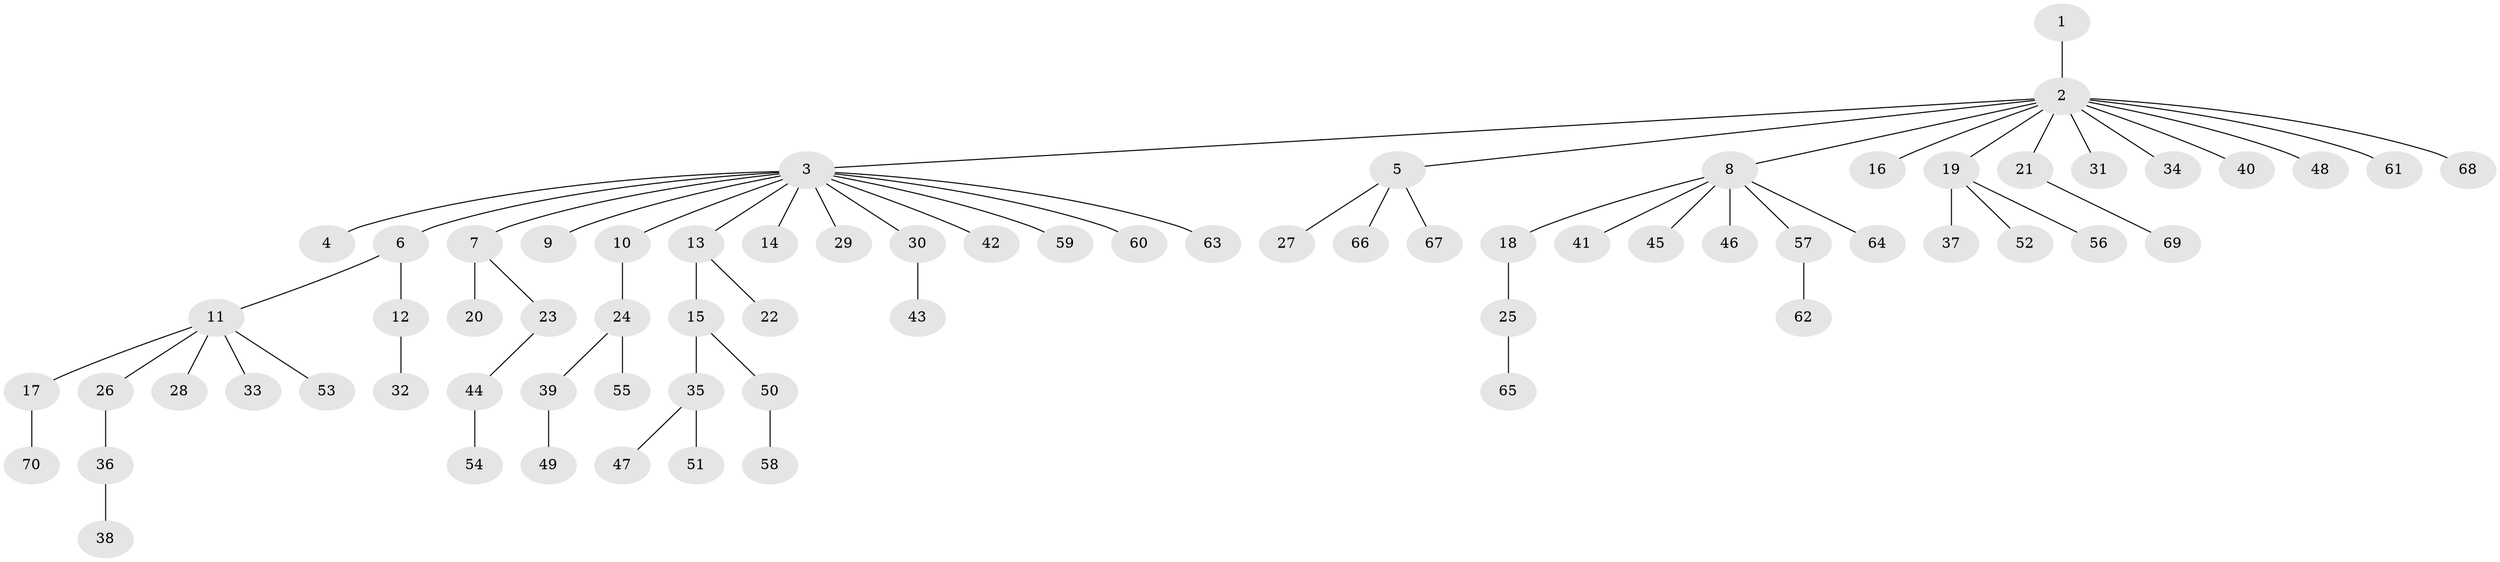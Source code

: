 // coarse degree distribution, {1: 0.72, 12: 0.02, 13: 0.02, 3: 0.04, 7: 0.02, 2: 0.14, 6: 0.02, 4: 0.02}
// Generated by graph-tools (version 1.1) at 2025/51/02/27/25 19:51:59]
// undirected, 70 vertices, 69 edges
graph export_dot {
graph [start="1"]
  node [color=gray90,style=filled];
  1;
  2;
  3;
  4;
  5;
  6;
  7;
  8;
  9;
  10;
  11;
  12;
  13;
  14;
  15;
  16;
  17;
  18;
  19;
  20;
  21;
  22;
  23;
  24;
  25;
  26;
  27;
  28;
  29;
  30;
  31;
  32;
  33;
  34;
  35;
  36;
  37;
  38;
  39;
  40;
  41;
  42;
  43;
  44;
  45;
  46;
  47;
  48;
  49;
  50;
  51;
  52;
  53;
  54;
  55;
  56;
  57;
  58;
  59;
  60;
  61;
  62;
  63;
  64;
  65;
  66;
  67;
  68;
  69;
  70;
  1 -- 2;
  2 -- 3;
  2 -- 5;
  2 -- 8;
  2 -- 16;
  2 -- 19;
  2 -- 21;
  2 -- 31;
  2 -- 34;
  2 -- 40;
  2 -- 48;
  2 -- 61;
  2 -- 68;
  3 -- 4;
  3 -- 6;
  3 -- 7;
  3 -- 9;
  3 -- 10;
  3 -- 13;
  3 -- 14;
  3 -- 29;
  3 -- 30;
  3 -- 42;
  3 -- 59;
  3 -- 60;
  3 -- 63;
  5 -- 27;
  5 -- 66;
  5 -- 67;
  6 -- 11;
  6 -- 12;
  7 -- 20;
  7 -- 23;
  8 -- 18;
  8 -- 41;
  8 -- 45;
  8 -- 46;
  8 -- 57;
  8 -- 64;
  10 -- 24;
  11 -- 17;
  11 -- 26;
  11 -- 28;
  11 -- 33;
  11 -- 53;
  12 -- 32;
  13 -- 15;
  13 -- 22;
  15 -- 35;
  15 -- 50;
  17 -- 70;
  18 -- 25;
  19 -- 37;
  19 -- 52;
  19 -- 56;
  21 -- 69;
  23 -- 44;
  24 -- 39;
  24 -- 55;
  25 -- 65;
  26 -- 36;
  30 -- 43;
  35 -- 47;
  35 -- 51;
  36 -- 38;
  39 -- 49;
  44 -- 54;
  50 -- 58;
  57 -- 62;
}
